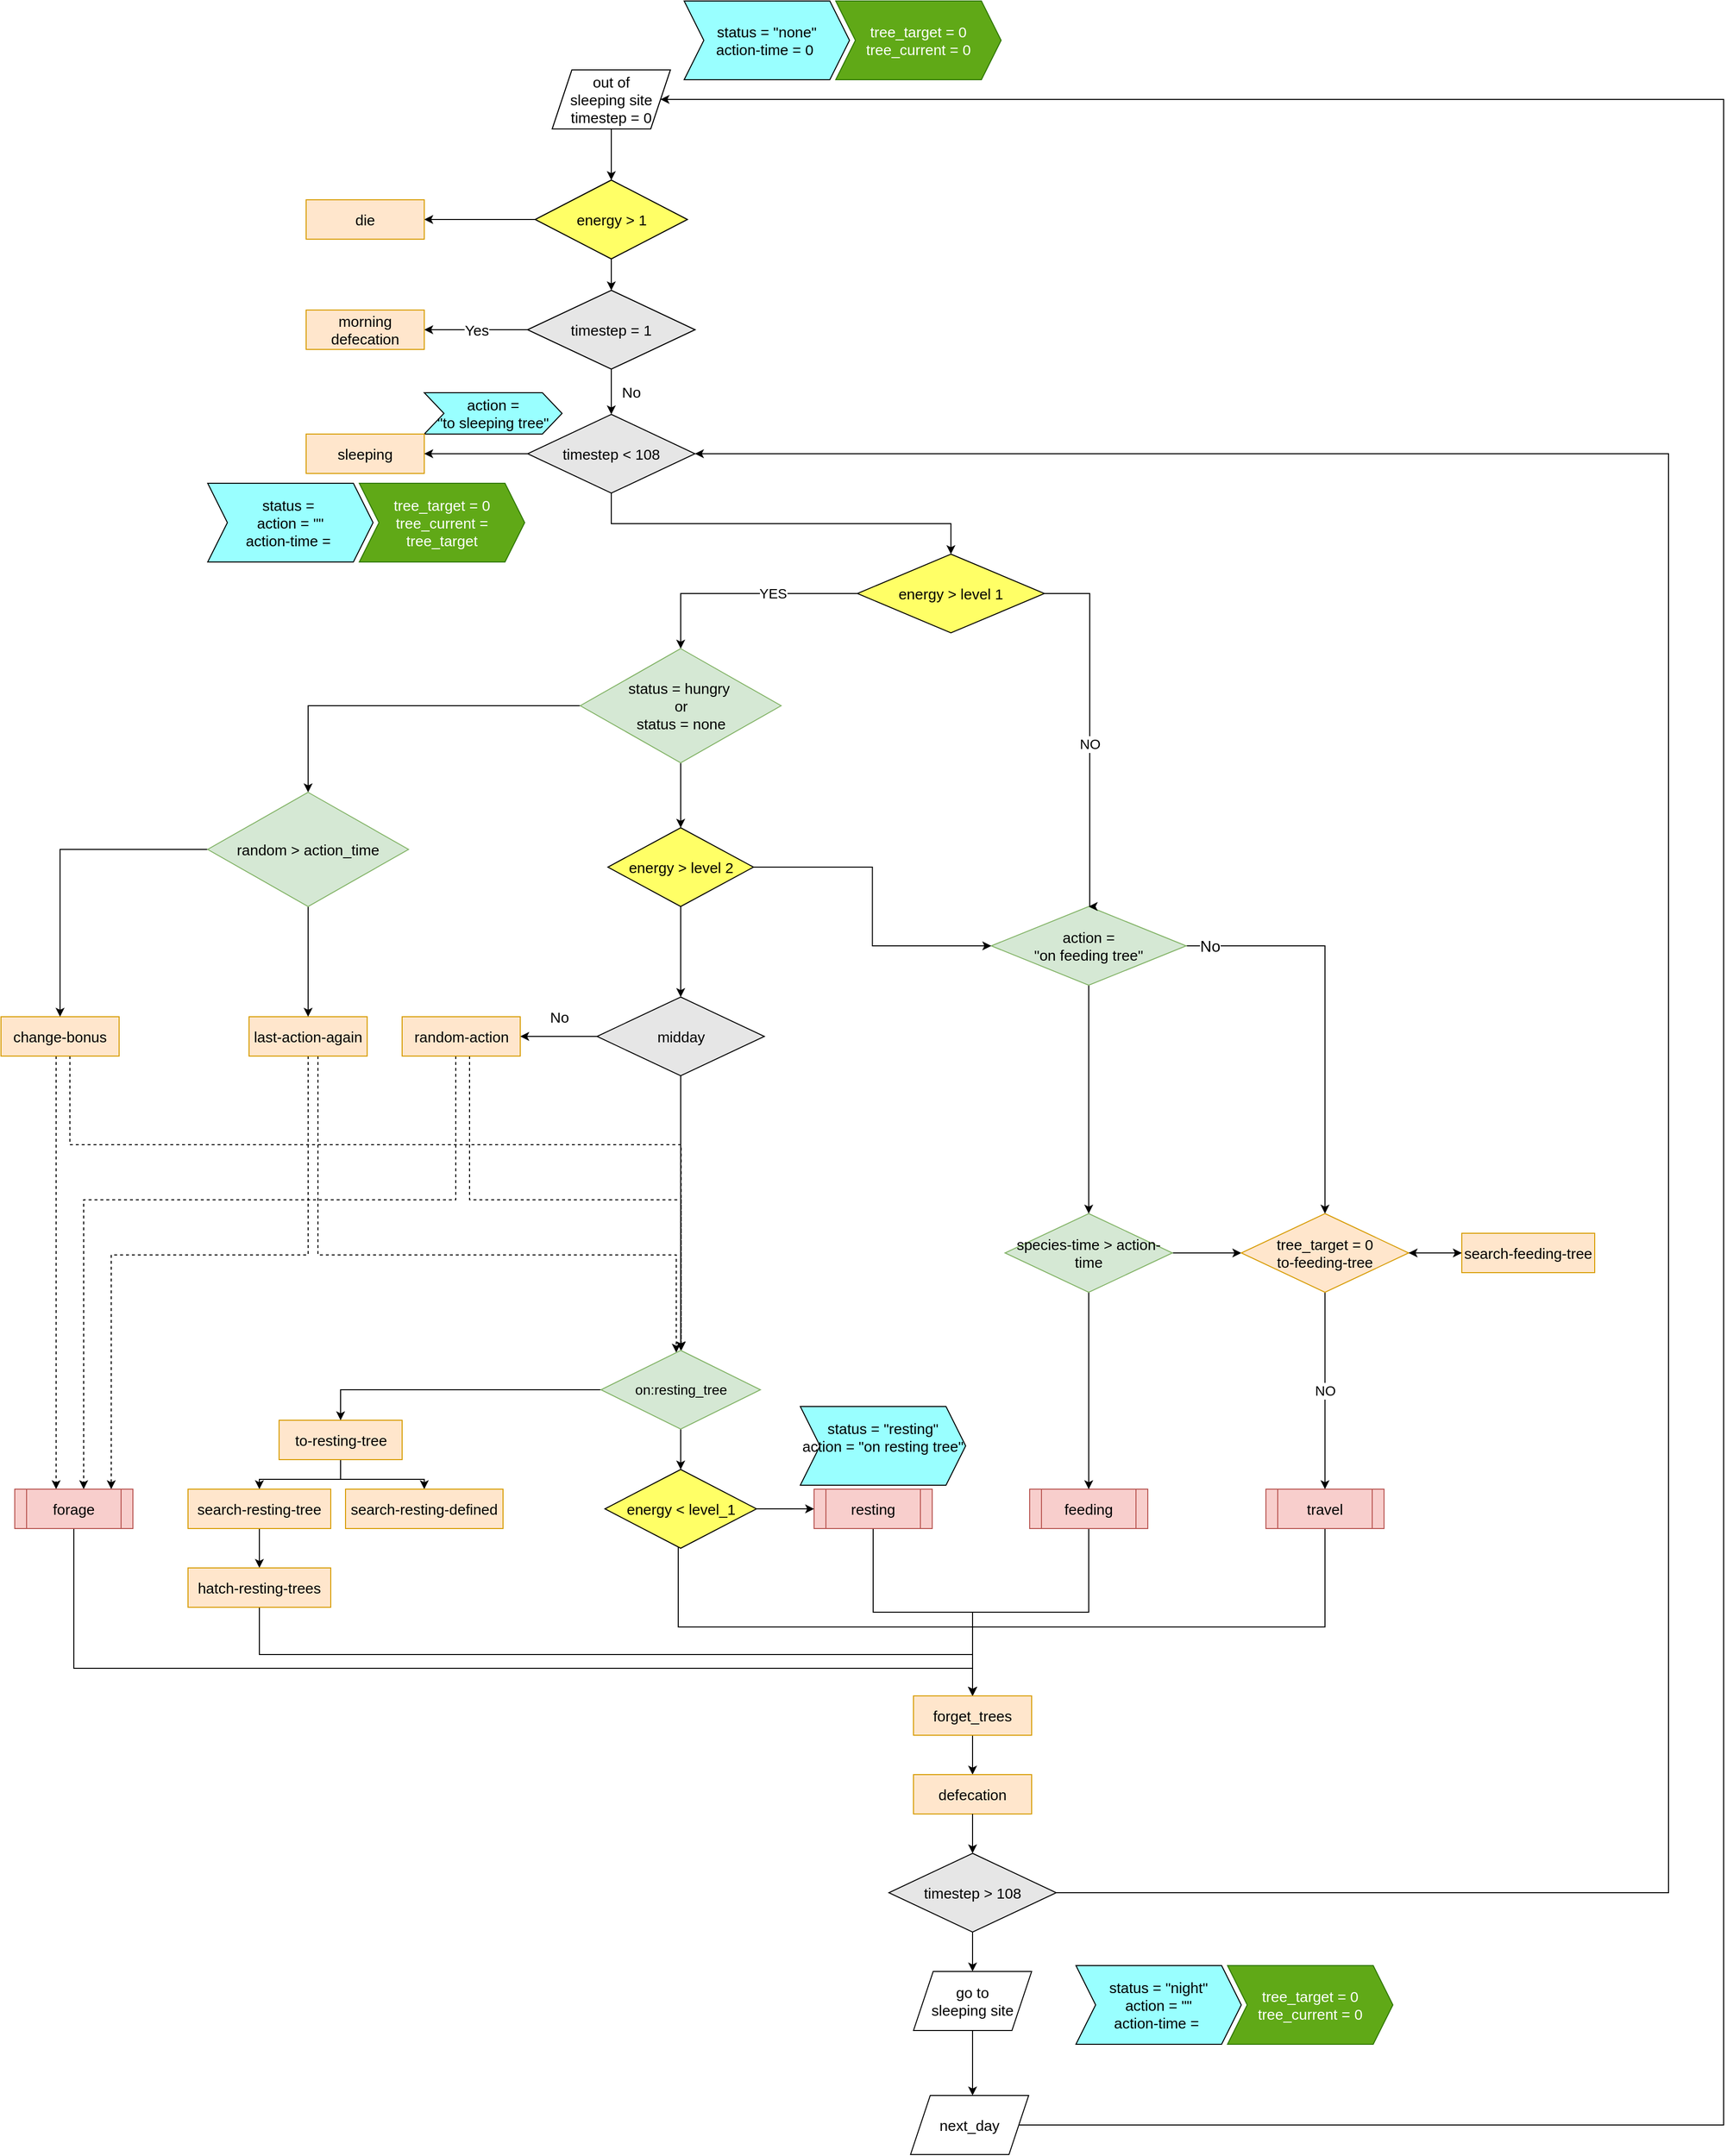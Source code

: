 <mxfile version="17.1.2" type="device"><diagram id="C5RBs43oDa-KdzZeNtuy" name="Page-1"><mxGraphModel dx="2125" dy="1940" grid="1" gridSize="14" guides="1" tooltips="1" connect="1" arrows="1" fold="1" page="1" pageScale="1" pageWidth="827" pageHeight="1169" math="0" shadow="0"><root><mxCell id="WIyWlLk6GJQsqaUBKTNV-0"/><mxCell id="wVlic68z1Q0BE2LsOD2X-15" value="status/action" style="" parent="WIyWlLk6GJQsqaUBKTNV-0"/><mxCell id="wVlic68z1Q0BE2LsOD2X-24" value="&lt;font style=&quot;font-size: 15px&quot;&gt;status = &quot;night&quot;&lt;br&gt;action = &quot;&quot;&lt;br&gt;action-time =&amp;nbsp;&lt;br&gt;&lt;/font&gt;" style="shape=step;perimeter=stepPerimeter;whiteSpace=wrap;html=1;fixedSize=1;fillColor=#99FFFF;" parent="wVlic68z1Q0BE2LsOD2X-15" vertex="1"><mxGeometry x="812" y="1674" width="168" height="80" as="geometry"/></mxCell><mxCell id="wVlic68z1Q0BE2LsOD2X-57" value="&lt;span style=&quot;font-family: &amp;#34;helvetica&amp;#34; ; font-size: 15px&quot;&gt;action = &lt;br&gt;&quot;to sleeping tree&quot;&lt;/span&gt;" style="shape=step;perimeter=stepPerimeter;whiteSpace=wrap;html=1;fixedSize=1;fillColor=#99FFFF;" parent="wVlic68z1Q0BE2LsOD2X-15" vertex="1"><mxGeometry x="150" y="76" width="140" height="42" as="geometry"/></mxCell><mxCell id="wVlic68z1Q0BE2LsOD2X-58" value="" style="group" parent="wVlic68z1Q0BE2LsOD2X-15" vertex="1" connectable="0"><mxGeometry x="-70" y="168" width="322" height="80" as="geometry"/></mxCell><mxCell id="wVlic68z1Q0BE2LsOD2X-59" value="&lt;font style=&quot;font-size: 15px&quot;&gt;status =&amp;nbsp;&lt;br&gt;action = &quot;&quot;&lt;br&gt;action-time =&amp;nbsp;&lt;br&gt;&lt;/font&gt;" style="shape=step;perimeter=stepPerimeter;whiteSpace=wrap;html=1;fixedSize=1;fillColor=#99FFFF;" parent="wVlic68z1Q0BE2LsOD2X-58" vertex="1"><mxGeometry width="168" height="80" as="geometry"/></mxCell><mxCell id="wVlic68z1Q0BE2LsOD2X-60" value="&lt;font style=&quot;font-size: 15px&quot;&gt;tree_target = 0&lt;br&gt;tree_current = tree_target&lt;/font&gt;" style="shape=step;perimeter=stepPerimeter;whiteSpace=wrap;html=1;fixedSize=1;fillColor=#60a917;fontColor=#ffffff;strokeColor=#2D7600;" parent="wVlic68z1Q0BE2LsOD2X-58" vertex="1"><mxGeometry x="154" width="168" height="80" as="geometry"/></mxCell><mxCell id="wVlic68z1Q0BE2LsOD2X-70" value="&lt;font style=&quot;font-size: 15px&quot;&gt;tree_target = 0&lt;br&gt;tree_current = 0&lt;/font&gt;" style="shape=step;perimeter=stepPerimeter;whiteSpace=wrap;html=1;fixedSize=1;fillColor=#60a917;fontColor=#ffffff;strokeColor=#2D7600;" parent="wVlic68z1Q0BE2LsOD2X-15" vertex="1"><mxGeometry x="568" y="-322" width="168" height="80" as="geometry"/></mxCell><mxCell id="wVlic68z1Q0BE2LsOD2X-71" value="&lt;font style=&quot;font-size: 15px&quot;&gt;status = &quot;none&quot;&lt;br&gt;action-time = 0&amp;nbsp;&lt;br&gt;&lt;/font&gt;" style="shape=step;perimeter=stepPerimeter;whiteSpace=wrap;html=1;fixedSize=1;fillColor=#99FFFF;" parent="wVlic68z1Q0BE2LsOD2X-15" vertex="1"><mxGeometry x="414" y="-322" width="168" height="80" as="geometry"/></mxCell><mxCell id="wVlic68z1Q0BE2LsOD2X-73" value="&lt;font style=&quot;font-size: 15px&quot;&gt;status = &quot;resting&quot;&lt;br&gt;action = &quot;on resting tree&quot;&lt;br&gt;&lt;br&gt;&lt;/font&gt;" style="shape=step;perimeter=stepPerimeter;whiteSpace=wrap;html=1;fixedSize=1;fillColor=#99FFFF;" parent="wVlic68z1Q0BE2LsOD2X-15" vertex="1"><mxGeometry x="532" y="1106" width="168" height="80" as="geometry"/></mxCell><mxCell id="CpFCFAgowOTKiAFop0ec-0" value="&lt;font style=&quot;font-size: 15px&quot;&gt;tree_target = 0&lt;br&gt;tree_current = 0&lt;/font&gt;" style="shape=step;perimeter=stepPerimeter;whiteSpace=wrap;html=1;fixedSize=1;fillColor=#60a917;fontColor=#ffffff;strokeColor=#2D7600;" parent="wVlic68z1Q0BE2LsOD2X-15" vertex="1"><mxGeometry x="966" y="1674" width="168" height="80" as="geometry"/></mxCell><mxCell id="CpFCFAgowOTKiAFop0ec-6" style="edgeStyle=orthogonalEdgeStyle;rounded=0;orthogonalLoop=1;jettySize=auto;html=1;entryX=1;entryY=0.5;entryDx=0;entryDy=0;" parent="wVlic68z1Q0BE2LsOD2X-15" source="CpFCFAgowOTKiAFop0ec-4" target="wVlic68z1Q0BE2LsOD2X-7" edge="1"><mxGeometry relative="1" as="geometry"><Array as="points"><mxPoint x="1470" y="1836"/><mxPoint x="1470" y="-222"/></Array></mxGeometry></mxCell><mxCell id="CpFCFAgowOTKiAFop0ec-4" value="next_day" style="shape=parallelogram;perimeter=parallelogramPerimeter;whiteSpace=wrap;html=1;fixedSize=1;fontSize=15;" parent="wVlic68z1Q0BE2LsOD2X-15" vertex="1"><mxGeometry x="644" y="1806.0" width="120" height="60" as="geometry"/></mxCell><mxCell id="WIyWlLk6GJQsqaUBKTNV-1" parent="WIyWlLk6GJQsqaUBKTNV-0"/><mxCell id="tO6dvy4YbK8xAkgGYSud-0" value="out of &lt;br style=&quot;font-size: 15px;&quot;&gt;sleeping site&lt;br style=&quot;font-size: 15px;&quot;&gt;timestep = 0" style="shape=parallelogram;perimeter=parallelogramPerimeter;whiteSpace=wrap;html=1;fixedSize=1;fontSize=15;" parent="WIyWlLk6GJQsqaUBKTNV-1" vertex="1"><mxGeometry x="280" y="-252" width="120" height="60" as="geometry"/></mxCell><mxCell id="tO6dvy4YbK8xAkgGYSud-18" value="timestep = 1" style="rhombus;whiteSpace=wrap;html=1;fontSize=15;" parent="WIyWlLk6GJQsqaUBKTNV-1" vertex="1"><mxGeometry x="255" y="-28" width="170" height="80" as="geometry"/></mxCell><mxCell id="tO6dvy4YbK8xAkgGYSud-19" value="" style="endArrow=classic;html=1;rounded=0;exitX=0.5;exitY=1;exitDx=0;exitDy=0;fontSize=15;entryX=0.5;entryY=0;entryDx=0;entryDy=0;" parent="WIyWlLk6GJQsqaUBKTNV-1" source="tO6dvy4YbK8xAkgGYSud-0" target="wVlic68z1Q0BE2LsOD2X-1" edge="1"><mxGeometry width="50" height="50" relative="1" as="geometry"><mxPoint x="560" y="60" as="sourcePoint"/><mxPoint x="340" y="-140.0" as="targetPoint"/></mxGeometry></mxCell><mxCell id="tO6dvy4YbK8xAkgGYSud-20" value="Yes" style="endArrow=classic;html=1;rounded=0;entryX=1;entryY=0.5;entryDx=0;entryDy=0;exitX=0;exitY=0.5;exitDx=0;exitDy=0;fontSize=15;" parent="WIyWlLk6GJQsqaUBKTNV-1" source="tO6dvy4YbK8xAkgGYSud-18" target="tO6dvy4YbK8xAkgGYSud-36" edge="1"><mxGeometry width="50" height="50" relative="1" as="geometry"><mxPoint x="560" y="70" as="sourcePoint"/><mxPoint x="520" y="30" as="targetPoint"/></mxGeometry></mxCell><mxCell id="tO6dvy4YbK8xAkgGYSud-21" value="No" style="endArrow=classic;html=1;rounded=0;exitX=0.5;exitY=1;exitDx=0;exitDy=0;fontSize=15;entryX=0.5;entryY=0;entryDx=0;entryDy=0;" parent="WIyWlLk6GJQsqaUBKTNV-1" source="tO6dvy4YbK8xAkgGYSud-18" target="tO6dvy4YbK8xAkgGYSud-128" edge="1"><mxGeometry y="20" width="50" height="50" relative="1" as="geometry"><mxPoint x="620" y="310" as="sourcePoint"/><mxPoint x="680" y="120" as="targetPoint"/><mxPoint as="offset"/></mxGeometry></mxCell><mxCell id="tO6dvy4YbK8xAkgGYSud-46" value="No" style="edgeStyle=orthogonalEdgeStyle;rounded=0;orthogonalLoop=1;jettySize=auto;html=1;fontSize=15;" parent="WIyWlLk6GJQsqaUBKTNV-1" source="tO6dvy4YbK8xAkgGYSud-26" target="tO6dvy4YbK8xAkgGYSud-44" edge="1"><mxGeometry y="-20" relative="1" as="geometry"><mxPoint as="offset"/></mxGeometry></mxCell><mxCell id="clpAMMofKc6DDjY9YXW7-21" style="edgeStyle=orthogonalEdgeStyle;rounded=0;orthogonalLoop=1;jettySize=auto;html=1;entryX=0.5;entryY=0;entryDx=0;entryDy=0;fontSize=14;" parent="WIyWlLk6GJQsqaUBKTNV-1" source="tO6dvy4YbK8xAkgGYSud-26" target="clpAMMofKc6DDjY9YXW7-18" edge="1"><mxGeometry relative="1" as="geometry"/></mxCell><mxCell id="tO6dvy4YbK8xAkgGYSud-26" value="midday" style="rhombus;whiteSpace=wrap;html=1;fontSize=15;fillColor=#E6E6E6;" parent="WIyWlLk6GJQsqaUBKTNV-1" vertex="1"><mxGeometry x="325.5" y="690" width="170" height="80" as="geometry"/></mxCell><mxCell id="clpAMMofKc6DDjY9YXW7-29" style="edgeStyle=orthogonalEdgeStyle;rounded=0;orthogonalLoop=1;jettySize=auto;html=1;entryX=0.5;entryY=0;entryDx=0;entryDy=0;fontSize=14;" parent="WIyWlLk6GJQsqaUBKTNV-1" source="tO6dvy4YbK8xAkgGYSud-32" target="1HsaX-8YmuePsKmRnp08-8" edge="1"><mxGeometry relative="1" as="geometry"/></mxCell><mxCell id="tO6dvy4YbK8xAkgGYSud-32" value="resting" style="shape=process;whiteSpace=wrap;html=1;backgroundOutline=1;fillColor=#f8cecc;strokeColor=#b85450;fontSize=15;" parent="WIyWlLk6GJQsqaUBKTNV-1" vertex="1"><mxGeometry x="546" y="1190" width="120" height="40" as="geometry"/></mxCell><mxCell id="clpAMMofKc6DDjY9YXW7-17" style="edgeStyle=orthogonalEdgeStyle;rounded=0;orthogonalLoop=1;jettySize=auto;html=1;fontSize=14;" parent="WIyWlLk6GJQsqaUBKTNV-1" source="tO6dvy4YbK8xAkgGYSud-39" target="1HsaX-8YmuePsKmRnp08-8" edge="1"><mxGeometry relative="1" as="geometry"/></mxCell><mxCell id="tO6dvy4YbK8xAkgGYSud-39" value="feeding" style="shape=process;whiteSpace=wrap;html=1;backgroundOutline=1;fillColor=#f8cecc;strokeColor=#b85450;fontSize=15;" parent="WIyWlLk6GJQsqaUBKTNV-1" vertex="1"><mxGeometry x="765" y="1190" width="120" height="40" as="geometry"/></mxCell><mxCell id="clpAMMofKc6DDjY9YXW7-33" style="edgeStyle=orthogonalEdgeStyle;rounded=0;orthogonalLoop=1;jettySize=auto;html=1;entryX=0.5;entryY=0;entryDx=0;entryDy=0;fontSize=14;" parent="WIyWlLk6GJQsqaUBKTNV-1" source="tO6dvy4YbK8xAkgGYSud-40" target="1HsaX-8YmuePsKmRnp08-8" edge="1"><mxGeometry relative="1" as="geometry"><Array as="points"><mxPoint x="1065" y="1330"/><mxPoint x="707" y="1330"/></Array></mxGeometry></mxCell><mxCell id="tO6dvy4YbK8xAkgGYSud-40" value="travel" style="shape=process;whiteSpace=wrap;html=1;backgroundOutline=1;fillColor=#f8cecc;strokeColor=#b85450;fontSize=15;" parent="WIyWlLk6GJQsqaUBKTNV-1" vertex="1"><mxGeometry x="1005" y="1190" width="120" height="40" as="geometry"/></mxCell><mxCell id="clpAMMofKc6DDjY9YXW7-41" style="edgeStyle=orthogonalEdgeStyle;rounded=0;orthogonalLoop=1;jettySize=auto;html=1;fontSize=14;dashed=1;" parent="WIyWlLk6GJQsqaUBKTNV-1" source="tO6dvy4YbK8xAkgGYSud-44" target="clpAMMofKc6DDjY9YXW7-18" edge="1"><mxGeometry relative="1" as="geometry"><Array as="points"><mxPoint x="196" y="896"/><mxPoint x="411" y="896"/></Array></mxGeometry></mxCell><mxCell id="clpAMMofKc6DDjY9YXW7-54" style="edgeStyle=orthogonalEdgeStyle;rounded=0;orthogonalLoop=1;jettySize=auto;html=1;dashed=1;fontSize=14;" parent="WIyWlLk6GJQsqaUBKTNV-1" source="tO6dvy4YbK8xAkgGYSud-44" target="1HsaX-8YmuePsKmRnp08-7" edge="1"><mxGeometry relative="1" as="geometry"><mxPoint x="-182" y="1036" as="targetPoint"/><Array as="points"><mxPoint x="182" y="896"/><mxPoint x="-196" y="896"/></Array></mxGeometry></mxCell><mxCell id="tO6dvy4YbK8xAkgGYSud-44" value="random-action" style="rounded=0;whiteSpace=wrap;html=1;fillColor=#ffe6cc;strokeColor=#d79b00;fontSize=15;" parent="WIyWlLk6GJQsqaUBKTNV-1" vertex="1"><mxGeometry x="127.5" y="710" width="120" height="40" as="geometry"/></mxCell><mxCell id="clpAMMofKc6DDjY9YXW7-13" style="edgeStyle=orthogonalEdgeStyle;rounded=0;orthogonalLoop=1;jettySize=auto;html=1;fontSize=14;" parent="WIyWlLk6GJQsqaUBKTNV-1" source="tO6dvy4YbK8xAkgGYSud-49" target="tO6dvy4YbK8xAkgGYSud-39" edge="1"><mxGeometry relative="1" as="geometry"/></mxCell><mxCell id="clpAMMofKc6DDjY9YXW7-15" style="edgeStyle=orthogonalEdgeStyle;rounded=0;orthogonalLoop=1;jettySize=auto;html=1;fontSize=14;entryX=0;entryY=0.5;entryDx=0;entryDy=0;" parent="WIyWlLk6GJQsqaUBKTNV-1" source="tO6dvy4YbK8xAkgGYSud-49" target="tO6dvy4YbK8xAkgGYSud-52" edge="1"><mxGeometry relative="1" as="geometry"/></mxCell><mxCell id="tO6dvy4YbK8xAkgGYSud-49" value="species-time &amp;gt; action-time" style="rhombus;whiteSpace=wrap;html=1;fontSize=15;fillColor=#d5e8d4;strokeColor=#82b366;" parent="WIyWlLk6GJQsqaUBKTNV-1" vertex="1"><mxGeometry x="740" y="910" width="170" height="80" as="geometry"/></mxCell><mxCell id="tO6dvy4YbK8xAkgGYSud-138" value="" style="edgeStyle=orthogonalEdgeStyle;rounded=0;orthogonalLoop=1;jettySize=auto;html=1;fontSize=16;" parent="WIyWlLk6GJQsqaUBKTNV-1" source="tO6dvy4YbK8xAkgGYSud-52" target="tO6dvy4YbK8xAkgGYSud-135" edge="1"><mxGeometry relative="1" as="geometry"/></mxCell><mxCell id="clpAMMofKc6DDjY9YXW7-14" style="edgeStyle=orthogonalEdgeStyle;rounded=0;orthogonalLoop=1;jettySize=auto;html=1;entryX=0.5;entryY=0;entryDx=0;entryDy=0;fontSize=14;exitX=0.5;exitY=1;exitDx=0;exitDy=0;" parent="WIyWlLk6GJQsqaUBKTNV-1" source="tO6dvy4YbK8xAkgGYSud-121" target="tO6dvy4YbK8xAkgGYSud-49" edge="1"><mxGeometry relative="1" as="geometry"/></mxCell><mxCell id="clpAMMofKc6DDjY9YXW7-32" value="NO" style="edgeStyle=orthogonalEdgeStyle;rounded=0;orthogonalLoop=1;jettySize=auto;html=1;entryX=0.5;entryY=0;entryDx=0;entryDy=0;fontSize=14;" parent="WIyWlLk6GJQsqaUBKTNV-1" source="tO6dvy4YbK8xAkgGYSud-52" target="tO6dvy4YbK8xAkgGYSud-40" edge="1"><mxGeometry relative="1" as="geometry"><Array as="points"><mxPoint x="1065" y="1092"/><mxPoint x="1065" y="1092"/></Array></mxGeometry></mxCell><mxCell id="tO6dvy4YbK8xAkgGYSud-52" value="tree_target = 0&lt;br&gt;to-feeding-tree" style="rhombus;whiteSpace=wrap;html=1;fontSize=15;fillColor=#ffe6cc;strokeColor=#d79b00;" parent="WIyWlLk6GJQsqaUBKTNV-1" vertex="1"><mxGeometry x="980" y="910" width="170" height="80" as="geometry"/></mxCell><mxCell id="tO6dvy4YbK8xAkgGYSud-98" value="" style="edgeStyle=orthogonalEdgeStyle;rounded=0;orthogonalLoop=1;jettySize=auto;html=1;fontSize=15;" parent="WIyWlLk6GJQsqaUBKTNV-1" source="clpAMMofKc6DDjY9YXW7-7" target="tO6dvy4YbK8xAkgGYSud-26" edge="1"><mxGeometry relative="1" as="geometry"><mxPoint x="160" y="520" as="sourcePoint"/></mxGeometry></mxCell><mxCell id="clpAMMofKc6DDjY9YXW7-48" style="edgeStyle=orthogonalEdgeStyle;rounded=0;orthogonalLoop=1;jettySize=auto;html=1;exitX=0.5;exitY=1;exitDx=0;exitDy=0;fontSize=14;dashed=1;" parent="WIyWlLk6GJQsqaUBKTNV-1" source="tO6dvy4YbK8xAkgGYSud-66" target="1HsaX-8YmuePsKmRnp08-7" edge="1"><mxGeometry relative="1" as="geometry"><Array as="points"><mxPoint x="32" y="952"/><mxPoint x="-168" y="952"/></Array></mxGeometry></mxCell><mxCell id="clpAMMofKc6DDjY9YXW7-49" style="edgeStyle=orthogonalEdgeStyle;rounded=0;orthogonalLoop=1;jettySize=auto;html=1;dashed=1;fontSize=14;" parent="WIyWlLk6GJQsqaUBKTNV-1" source="tO6dvy4YbK8xAkgGYSud-66" target="clpAMMofKc6DDjY9YXW7-18" edge="1"><mxGeometry relative="1" as="geometry"><Array as="points"><mxPoint x="42" y="952"/><mxPoint x="406" y="952"/></Array></mxGeometry></mxCell><mxCell id="tO6dvy4YbK8xAkgGYSud-66" value="last-action-again" style="rounded=0;whiteSpace=wrap;html=1;fillColor=#ffe6cc;strokeColor=#d79b00;fontSize=15;" parent="WIyWlLk6GJQsqaUBKTNV-1" vertex="1"><mxGeometry x="-28" y="710" width="120" height="40" as="geometry"/></mxCell><mxCell id="clpAMMofKc6DDjY9YXW7-52" style="edgeStyle=orthogonalEdgeStyle;rounded=0;orthogonalLoop=1;jettySize=auto;html=1;dashed=1;fontSize=14;" parent="WIyWlLk6GJQsqaUBKTNV-1" source="tO6dvy4YbK8xAkgGYSud-68" target="1HsaX-8YmuePsKmRnp08-7" edge="1"><mxGeometry relative="1" as="geometry"><Array as="points"><mxPoint x="-224" y="798"/><mxPoint x="-224" y="798"/></Array></mxGeometry></mxCell><mxCell id="clpAMMofKc6DDjY9YXW7-53" style="edgeStyle=orthogonalEdgeStyle;rounded=0;orthogonalLoop=1;jettySize=auto;html=1;dashed=1;fontSize=14;" parent="WIyWlLk6GJQsqaUBKTNV-1" source="tO6dvy4YbK8xAkgGYSud-68" target="clpAMMofKc6DDjY9YXW7-18" edge="1"><mxGeometry relative="1" as="geometry"><Array as="points"><mxPoint x="-210" y="840"/><mxPoint x="411" y="840"/></Array></mxGeometry></mxCell><mxCell id="tO6dvy4YbK8xAkgGYSud-68" value="change-bonus" style="rounded=0;whiteSpace=wrap;html=1;fillColor=#ffe6cc;strokeColor=#d79b00;fontSize=15;" parent="WIyWlLk6GJQsqaUBKTNV-1" vertex="1"><mxGeometry x="-280" y="710" width="120" height="40" as="geometry"/></mxCell><mxCell id="wVlic68z1Q0BE2LsOD2X-6" style="edgeStyle=orthogonalEdgeStyle;rounded=0;orthogonalLoop=1;jettySize=auto;html=1;exitX=1;exitY=0.5;exitDx=0;exitDy=0;entryX=1;entryY=0.5;entryDx=0;entryDy=0;" parent="WIyWlLk6GJQsqaUBKTNV-1" source="tO6dvy4YbK8xAkgGYSud-93" target="tO6dvy4YbK8xAkgGYSud-128" edge="1"><mxGeometry relative="1" as="geometry"><Array as="points"><mxPoint x="1414" y="1600"/><mxPoint x="1414" y="138"/></Array></mxGeometry></mxCell><mxCell id="wVlic68z1Q0BE2LsOD2X-61" value="" style="edgeStyle=none;shape=connector;rounded=0;orthogonalLoop=1;jettySize=auto;html=1;labelBackgroundColor=default;fontFamily=Helvetica;fontSize=11;fontColor=default;endArrow=classic;strokeColor=default;" parent="WIyWlLk6GJQsqaUBKTNV-1" source="tO6dvy4YbK8xAkgGYSud-93" target="tO6dvy4YbK8xAkgGYSud-94" edge="1"><mxGeometry relative="1" as="geometry"/></mxCell><mxCell id="tO6dvy4YbK8xAkgGYSud-93" value="&lt;span style=&quot;font-size: 15px&quot;&gt;timestep &amp;gt; 108&lt;/span&gt;" style="rhombus;whiteSpace=wrap;html=1;fontSize=15;fillColor=#E6E6E6;" parent="WIyWlLk6GJQsqaUBKTNV-1" vertex="1"><mxGeometry x="622" y="1560" width="170" height="80" as="geometry"/></mxCell><mxCell id="CpFCFAgowOTKiAFop0ec-3" value="" style="edgeStyle=orthogonalEdgeStyle;rounded=0;orthogonalLoop=1;jettySize=auto;html=1;" parent="WIyWlLk6GJQsqaUBKTNV-1" source="tO6dvy4YbK8xAkgGYSud-94" edge="1"><mxGeometry relative="1" as="geometry"><mxPoint x="707" y="1806" as="targetPoint"/></mxGeometry></mxCell><mxCell id="tO6dvy4YbK8xAkgGYSud-94" value="go to&lt;br style=&quot;font-size: 15px;&quot;&gt;sleeping site" style="shape=parallelogram;perimeter=parallelogramPerimeter;whiteSpace=wrap;html=1;fixedSize=1;fontSize=15;" parent="WIyWlLk6GJQsqaUBKTNV-1" vertex="1"><mxGeometry x="647" y="1680" width="120" height="60" as="geometry"/></mxCell><mxCell id="tO6dvy4YbK8xAkgGYSud-127" value="No" style="edgeStyle=orthogonalEdgeStyle;rounded=0;orthogonalLoop=1;jettySize=auto;html=1;fontSize=16;" parent="WIyWlLk6GJQsqaUBKTNV-1" source="tO6dvy4YbK8xAkgGYSud-121" target="tO6dvy4YbK8xAkgGYSud-52" edge="1"><mxGeometry x="-0.883" relative="1" as="geometry"><mxPoint as="offset"/></mxGeometry></mxCell><mxCell id="tO6dvy4YbK8xAkgGYSud-121" value="action = &lt;br style=&quot;font-size: 15px;&quot;&gt;&quot;on feeding tree&quot;" style="rhombus;whiteSpace=wrap;html=1;fontSize=15;fillColor=#d5e8d4;strokeColor=#82b366;" parent="WIyWlLk6GJQsqaUBKTNV-1" vertex="1"><mxGeometry x="726" y="598" width="198" height="80" as="geometry"/></mxCell><mxCell id="wVlic68z1Q0BE2LsOD2X-5" style="edgeStyle=orthogonalEdgeStyle;rounded=0;orthogonalLoop=1;jettySize=auto;html=1;exitX=0.5;exitY=1;exitDx=0;exitDy=0;" parent="WIyWlLk6GJQsqaUBKTNV-1" source="tO6dvy4YbK8xAkgGYSud-128" target="clpAMMofKc6DDjY9YXW7-2" edge="1"><mxGeometry relative="1" as="geometry"/></mxCell><mxCell id="clpAMMofKc6DDjY9YXW7-37" style="edgeStyle=orthogonalEdgeStyle;rounded=0;orthogonalLoop=1;jettySize=auto;html=1;entryX=1;entryY=0.5;entryDx=0;entryDy=0;fontSize=14;" parent="WIyWlLk6GJQsqaUBKTNV-1" source="tO6dvy4YbK8xAkgGYSud-135" target="tO6dvy4YbK8xAkgGYSud-52" edge="1"><mxGeometry relative="1" as="geometry"/></mxCell><mxCell id="tO6dvy4YbK8xAkgGYSud-135" value="search-feeding-tree" style="rounded=0;whiteSpace=wrap;html=1;fillColor=#ffe6cc;strokeColor=#d79b00;fontSize=15;" parent="WIyWlLk6GJQsqaUBKTNV-1" vertex="1"><mxGeometry x="1204" y="930" width="135" height="40" as="geometry"/></mxCell><mxCell id="tO6dvy4YbK8xAkgGYSud-143" style="edgeStyle=orthogonalEdgeStyle;rounded=0;orthogonalLoop=1;jettySize=auto;html=1;fontSize=16;" parent="WIyWlLk6GJQsqaUBKTNV-1" source="tO6dvy4YbK8xAkgGYSud-139" target="tO6dvy4YbK8xAkgGYSud-141" edge="1"><mxGeometry relative="1" as="geometry"/></mxCell><mxCell id="tO6dvy4YbK8xAkgGYSud-144" style="edgeStyle=orthogonalEdgeStyle;rounded=0;orthogonalLoop=1;jettySize=auto;html=1;fontSize=16;" parent="WIyWlLk6GJQsqaUBKTNV-1" source="tO6dvy4YbK8xAkgGYSud-139" target="tO6dvy4YbK8xAkgGYSud-142" edge="1"><mxGeometry relative="1" as="geometry"><Array as="points"><mxPoint x="65" y="1180"/><mxPoint x="150" y="1180"/></Array></mxGeometry></mxCell><mxCell id="tO6dvy4YbK8xAkgGYSud-139" value="to-resting-tree" style="rounded=0;whiteSpace=wrap;html=1;fillColor=#ffe6cc;strokeColor=#d79b00;fontSize=15;" parent="WIyWlLk6GJQsqaUBKTNV-1" vertex="1"><mxGeometry x="2.5" y="1120" width="125" height="40" as="geometry"/></mxCell><mxCell id="1HsaX-8YmuePsKmRnp08-10" value="" style="edgeStyle=orthogonalEdgeStyle;rounded=0;orthogonalLoop=1;jettySize=auto;html=1;" parent="WIyWlLk6GJQsqaUBKTNV-1" source="tO6dvy4YbK8xAkgGYSud-141" target="tO6dvy4YbK8xAkgGYSud-145" edge="1"><mxGeometry relative="1" as="geometry"/></mxCell><mxCell id="tO6dvy4YbK8xAkgGYSud-141" value="search-resting-tree" style="rounded=0;whiteSpace=wrap;html=1;fillColor=#ffe6cc;strokeColor=#d79b00;fontSize=15;" parent="WIyWlLk6GJQsqaUBKTNV-1" vertex="1"><mxGeometry x="-90" y="1190" width="145" height="40" as="geometry"/></mxCell><mxCell id="tO6dvy4YbK8xAkgGYSud-142" value="search-resting-defined" style="rounded=0;whiteSpace=wrap;html=1;fillColor=#ffe6cc;strokeColor=#d79b00;fontSize=15;" parent="WIyWlLk6GJQsqaUBKTNV-1" vertex="1"><mxGeometry x="70" y="1190" width="160" height="40" as="geometry"/></mxCell><mxCell id="clpAMMofKc6DDjY9YXW7-55" style="edgeStyle=orthogonalEdgeStyle;rounded=0;orthogonalLoop=1;jettySize=auto;html=1;fontSize=14;" parent="WIyWlLk6GJQsqaUBKTNV-1" source="tO6dvy4YbK8xAkgGYSud-145" target="1HsaX-8YmuePsKmRnp08-8" edge="1"><mxGeometry relative="1" as="geometry"><Array as="points"><mxPoint x="-17" y="1358"/><mxPoint x="707" y="1358"/></Array></mxGeometry></mxCell><mxCell id="tO6dvy4YbK8xAkgGYSud-145" value="hatch-resting-trees" style="rounded=0;whiteSpace=wrap;html=1;fillColor=#ffe6cc;strokeColor=#d79b00;fontSize=15;" parent="WIyWlLk6GJQsqaUBKTNV-1" vertex="1"><mxGeometry x="-90" y="1270" width="145" height="40" as="geometry"/></mxCell><mxCell id="tO6dvy4YbK8xAkgGYSud-152" value="" style="edgeStyle=orthogonalEdgeStyle;rounded=0;orthogonalLoop=1;jettySize=auto;html=1;fontSize=16;exitX=0.5;exitY=1;exitDx=0;exitDy=0;entryX=0.5;entryY=0;entryDx=0;entryDy=0;" parent="WIyWlLk6GJQsqaUBKTNV-1" target="tO6dvy4YbK8xAkgGYSud-18" edge="1"><mxGeometry relative="1" as="geometry"><mxPoint x="340" y="-60.0" as="sourcePoint"/></mxGeometry></mxCell><mxCell id="tO6dvy4YbK8xAkgGYSud-151" value="die" style="rounded=0;whiteSpace=wrap;html=1;fontSize=15;fillColor=#ffe6cc;strokeColor=#d79b00;" parent="WIyWlLk6GJQsqaUBKTNV-1" vertex="1"><mxGeometry x="30" y="-120" width="120" height="40" as="geometry"/></mxCell><mxCell id="wVlic68z1Q0BE2LsOD2X-12" style="edgeStyle=orthogonalEdgeStyle;rounded=0;orthogonalLoop=1;jettySize=auto;html=1;entryX=0.5;entryY=0;entryDx=0;entryDy=0;" parent="WIyWlLk6GJQsqaUBKTNV-1" source="1HsaX-8YmuePsKmRnp08-7" target="1HsaX-8YmuePsKmRnp08-8" edge="1"><mxGeometry relative="1" as="geometry"><Array as="points"><mxPoint x="-206" y="1372"/><mxPoint x="707" y="1372"/></Array></mxGeometry></mxCell><mxCell id="1HsaX-8YmuePsKmRnp08-7" value="forage" style="shape=process;whiteSpace=wrap;html=1;backgroundOutline=1;fillColor=#f8cecc;strokeColor=#b85450;fontSize=15;" parent="WIyWlLk6GJQsqaUBKTNV-1" vertex="1"><mxGeometry x="-266" y="1190" width="120" height="40" as="geometry"/></mxCell><mxCell id="1HsaX-8YmuePsKmRnp08-17" value="" style="edgeStyle=orthogonalEdgeStyle;rounded=0;orthogonalLoop=1;jettySize=auto;html=1;" parent="WIyWlLk6GJQsqaUBKTNV-1" source="1HsaX-8YmuePsKmRnp08-8" target="1HsaX-8YmuePsKmRnp08-9" edge="1"><mxGeometry relative="1" as="geometry"/></mxCell><mxCell id="1HsaX-8YmuePsKmRnp08-8" value="forget_trees" style="rounded=0;whiteSpace=wrap;html=1;fillColor=#ffe6cc;strokeColor=#d79b00;fontSize=15;" parent="WIyWlLk6GJQsqaUBKTNV-1" vertex="1"><mxGeometry x="647" y="1400" width="120" height="40" as="geometry"/></mxCell><mxCell id="1HsaX-8YmuePsKmRnp08-9" value="defecation" style="rounded=0;whiteSpace=wrap;html=1;fillColor=#ffe6cc;strokeColor=#d79b00;fontSize=15;" parent="WIyWlLk6GJQsqaUBKTNV-1" vertex="1"><mxGeometry x="647" y="1480" width="120" height="40" as="geometry"/></mxCell><mxCell id="1HsaX-8YmuePsKmRnp08-14" value="" style="endArrow=classic;html=1;rounded=0;entryX=0.5;entryY=0;entryDx=0;entryDy=0;exitX=0.5;exitY=1;exitDx=0;exitDy=0;" parent="WIyWlLk6GJQsqaUBKTNV-1" source="1HsaX-8YmuePsKmRnp08-9" target="tO6dvy4YbK8xAkgGYSud-93" edge="1"><mxGeometry width="50" height="50" relative="1" as="geometry"><mxPoint x="350" y="1400" as="sourcePoint"/><mxPoint x="400" y="1350" as="targetPoint"/></mxGeometry></mxCell><mxCell id="clpAMMofKc6DDjY9YXW7-3" style="edgeStyle=orthogonalEdgeStyle;rounded=0;orthogonalLoop=1;jettySize=auto;html=1;entryX=0.5;entryY=0;entryDx=0;entryDy=0;exitX=1;exitY=0.5;exitDx=0;exitDy=0;" parent="WIyWlLk6GJQsqaUBKTNV-1" source="clpAMMofKc6DDjY9YXW7-2" target="tO6dvy4YbK8xAkgGYSud-121" edge="1"><mxGeometry relative="1" as="geometry"><Array as="points"><mxPoint x="826" y="280"/><mxPoint x="826" y="598"/></Array></mxGeometry></mxCell><mxCell id="clpAMMofKc6DDjY9YXW7-4" value="NO" style="edgeLabel;html=1;align=center;verticalAlign=middle;resizable=0;points=[];fontSize=14;" parent="clpAMMofKc6DDjY9YXW7-3" vertex="1" connectable="0"><mxGeometry x="0.088" relative="1" as="geometry"><mxPoint as="offset"/></mxGeometry></mxCell><mxCell id="clpAMMofKc6DDjY9YXW7-5" value="YES" style="edgeStyle=orthogonalEdgeStyle;rounded=0;orthogonalLoop=1;jettySize=auto;html=1;fontSize=14;" parent="WIyWlLk6GJQsqaUBKTNV-1" source="clpAMMofKc6DDjY9YXW7-2" target="clpAMMofKc6DDjY9YXW7-6" edge="1"><mxGeometry x="-0.27" relative="1" as="geometry"><mxPoint x="406" y="364" as="targetPoint"/><mxPoint as="offset"/></mxGeometry></mxCell><mxCell id="clpAMMofKc6DDjY9YXW7-2" value="&lt;span style=&quot;font-family: &amp;#34;helvetica&amp;#34; ; font-size: 15px&quot;&gt;energy &amp;gt; level 1&lt;/span&gt;" style="rhombus;whiteSpace=wrap;html=1;fontSize=15;fillColor=#FFFF66;" parent="WIyWlLk6GJQsqaUBKTNV-1" vertex="1"><mxGeometry x="590" y="240" width="190" height="80" as="geometry"/></mxCell><mxCell id="clpAMMofKc6DDjY9YXW7-8" style="edgeStyle=orthogonalEdgeStyle;rounded=0;orthogonalLoop=1;jettySize=auto;html=1;fontSize=14;" parent="WIyWlLk6GJQsqaUBKTNV-1" source="clpAMMofKc6DDjY9YXW7-6" target="clpAMMofKc6DDjY9YXW7-7" edge="1"><mxGeometry relative="1" as="geometry"/></mxCell><mxCell id="clpAMMofKc6DDjY9YXW7-11" style="edgeStyle=orthogonalEdgeStyle;rounded=0;orthogonalLoop=1;jettySize=auto;html=1;fontSize=14;entryX=0.5;entryY=0;entryDx=0;entryDy=0;" parent="WIyWlLk6GJQsqaUBKTNV-1" source="clpAMMofKc6DDjY9YXW7-6" target="clpAMMofKc6DDjY9YXW7-45" edge="1"><mxGeometry relative="1" as="geometry"><mxPoint x="-7" y="483.0" as="targetPoint"/></mxGeometry></mxCell><mxCell id="clpAMMofKc6DDjY9YXW7-6" value="&lt;span style=&quot;font-size: 15px&quot;&gt;status = hungry&amp;nbsp;&lt;br&gt;or&lt;br&gt;status = none&lt;br&gt;&lt;/span&gt;" style="rhombus;whiteSpace=wrap;html=1;fontSize=15;fillColor=#d5e8d4;strokeColor=#82b366;" parent="WIyWlLk6GJQsqaUBKTNV-1" vertex="1"><mxGeometry x="308.5" y="336" width="204" height="116" as="geometry"/></mxCell><mxCell id="clpAMMofKc6DDjY9YXW7-12" style="edgeStyle=orthogonalEdgeStyle;rounded=0;orthogonalLoop=1;jettySize=auto;html=1;fontSize=14;" parent="WIyWlLk6GJQsqaUBKTNV-1" source="clpAMMofKc6DDjY9YXW7-7" target="tO6dvy4YbK8xAkgGYSud-121" edge="1"><mxGeometry relative="1" as="geometry"/></mxCell><mxCell id="clpAMMofKc6DDjY9YXW7-7" value="&lt;span style=&quot;font-size: 15px&quot;&gt;energy &amp;gt; level 2&lt;/span&gt;" style="rhombus;whiteSpace=wrap;html=1;fontSize=15;fillColor=#FFFF66;" parent="WIyWlLk6GJQsqaUBKTNV-1" vertex="1"><mxGeometry x="336.5" y="518" width="148" height="80" as="geometry"/></mxCell><mxCell id="clpAMMofKc6DDjY9YXW7-20" style="edgeStyle=orthogonalEdgeStyle;rounded=0;orthogonalLoop=1;jettySize=auto;html=1;entryX=0.5;entryY=0;entryDx=0;entryDy=0;fontSize=14;" parent="WIyWlLk6GJQsqaUBKTNV-1" source="clpAMMofKc6DDjY9YXW7-18" target="tO6dvy4YbK8xAkgGYSud-139" edge="1"><mxGeometry relative="1" as="geometry"/></mxCell><mxCell id="clpAMMofKc6DDjY9YXW7-25" style="edgeStyle=orthogonalEdgeStyle;rounded=0;orthogonalLoop=1;jettySize=auto;html=1;entryX=0.5;entryY=0;entryDx=0;entryDy=0;fontSize=14;" parent="WIyWlLk6GJQsqaUBKTNV-1" source="clpAMMofKc6DDjY9YXW7-18" target="clpAMMofKc6DDjY9YXW7-24" edge="1"><mxGeometry relative="1" as="geometry"/></mxCell><mxCell id="clpAMMofKc6DDjY9YXW7-18" value="on:resting_tree" style="rhombus;whiteSpace=wrap;html=1;fontSize=14;fillColor=#d5e8d4;strokeColor=#82b366;" parent="WIyWlLk6GJQsqaUBKTNV-1" vertex="1"><mxGeometry x="329.5" y="1049" width="162" height="80" as="geometry"/></mxCell><mxCell id="clpAMMofKc6DDjY9YXW7-27" style="edgeStyle=orthogonalEdgeStyle;rounded=0;orthogonalLoop=1;jettySize=auto;html=1;fontSize=14;" parent="WIyWlLk6GJQsqaUBKTNV-1" source="clpAMMofKc6DDjY9YXW7-24" target="tO6dvy4YbK8xAkgGYSud-32" edge="1"><mxGeometry relative="1" as="geometry"/></mxCell><mxCell id="clpAMMofKc6DDjY9YXW7-28" style="edgeStyle=orthogonalEdgeStyle;rounded=0;orthogonalLoop=1;jettySize=auto;html=1;fontSize=14;" parent="WIyWlLk6GJQsqaUBKTNV-1" source="clpAMMofKc6DDjY9YXW7-24" target="1HsaX-8YmuePsKmRnp08-8" edge="1"><mxGeometry relative="1" as="geometry"><Array as="points"><mxPoint x="408" y="1330"/><mxPoint x="707" y="1330"/></Array></mxGeometry></mxCell><mxCell id="clpAMMofKc6DDjY9YXW7-24" value="energy &amp;lt; level_1" style="rhombus;whiteSpace=wrap;html=1;fontSize=15;fillColor=#FFFF66;" parent="WIyWlLk6GJQsqaUBKTNV-1" vertex="1"><mxGeometry x="333.5" y="1170" width="154" height="80" as="geometry"/></mxCell><mxCell id="clpAMMofKc6DDjY9YXW7-46" style="edgeStyle=orthogonalEdgeStyle;rounded=0;orthogonalLoop=1;jettySize=auto;html=1;entryX=0.5;entryY=0;entryDx=0;entryDy=0;fontSize=14;" parent="WIyWlLk6GJQsqaUBKTNV-1" source="clpAMMofKc6DDjY9YXW7-45" target="tO6dvy4YbK8xAkgGYSud-66" edge="1"><mxGeometry relative="1" as="geometry"/></mxCell><mxCell id="clpAMMofKc6DDjY9YXW7-47" style="edgeStyle=orthogonalEdgeStyle;rounded=0;orthogonalLoop=1;jettySize=auto;html=1;fontSize=14;" parent="WIyWlLk6GJQsqaUBKTNV-1" source="clpAMMofKc6DDjY9YXW7-45" target="tO6dvy4YbK8xAkgGYSud-68" edge="1"><mxGeometry relative="1" as="geometry"/></mxCell><mxCell id="clpAMMofKc6DDjY9YXW7-45" value="&lt;span style=&quot;font-size: 15px&quot;&gt;random &amp;gt; action_time&lt;br&gt;&lt;/span&gt;" style="rhombus;whiteSpace=wrap;html=1;fontSize=15;fillColor=#d5e8d4;strokeColor=#82b366;" parent="WIyWlLk6GJQsqaUBKTNV-1" vertex="1"><mxGeometry x="-70" y="482" width="204" height="116" as="geometry"/></mxCell><mxCell id="wVlic68z1Q0BE2LsOD2X-4" value="" style="edgeStyle=orthogonalEdgeStyle;rounded=0;orthogonalLoop=1;jettySize=auto;html=1;" parent="WIyWlLk6GJQsqaUBKTNV-1" source="wVlic68z1Q0BE2LsOD2X-1" target="tO6dvy4YbK8xAkgGYSud-151" edge="1"><mxGeometry relative="1" as="geometry"/></mxCell><mxCell id="wVlic68z1Q0BE2LsOD2X-1" value="&lt;font face=&quot;helvetica&quot;&gt;energy &amp;gt; 1&lt;/font&gt;" style="rhombus;whiteSpace=wrap;html=1;fontSize=15;fillColor=#FFFF66;" parent="WIyWlLk6GJQsqaUBKTNV-1" vertex="1"><mxGeometry x="262.75" y="-140.0" width="154.5" height="80" as="geometry"/></mxCell><mxCell id="wVlic68z1Q0BE2LsOD2X-11" value="" style="group" parent="WIyWlLk6GJQsqaUBKTNV-1" vertex="1" connectable="0"><mxGeometry x="30" y="-252" width="395" height="430" as="geometry"/></mxCell><mxCell id="tO6dvy4YbK8xAkgGYSud-36" value="morning defecation" style="rounded=0;whiteSpace=wrap;html=1;fontSize=15;fillColor=#ffe6cc;strokeColor=#d79b00;" parent="wVlic68z1Q0BE2LsOD2X-11" vertex="1"><mxGeometry y="244" width="120" height="40" as="geometry"/></mxCell><mxCell id="tO6dvy4YbK8xAkgGYSud-128" value="timestep &amp;lt; 108" style="rhombus;whiteSpace=wrap;html=1;fontSize=15;fillColor=#E6E6E6;" parent="wVlic68z1Q0BE2LsOD2X-11" vertex="1"><mxGeometry x="225" y="350" width="170" height="80" as="geometry"/></mxCell><mxCell id="tO6dvy4YbK8xAkgGYSud-148" value="sleeping" style="rounded=0;whiteSpace=wrap;html=1;fontSize=15;fillColor=#ffe6cc;strokeColor=#d79b00;" parent="wVlic68z1Q0BE2LsOD2X-11" vertex="1"><mxGeometry y="370" width="120" height="40" as="geometry"/></mxCell><mxCell id="wVlic68z1Q0BE2LsOD2X-7" value="out of &lt;br style=&quot;font-size: 15px;&quot;&gt;sleeping site&lt;br style=&quot;font-size: 15px;&quot;&gt;timestep = 0" style="shape=parallelogram;perimeter=parallelogramPerimeter;whiteSpace=wrap;html=1;fixedSize=1;fontSize=15;" parent="wVlic68z1Q0BE2LsOD2X-11" vertex="1"><mxGeometry x="250" width="120" height="60" as="geometry"/></mxCell><mxCell id="wVlic68z1Q0BE2LsOD2X-8" value="die" style="rounded=0;whiteSpace=wrap;html=1;fontSize=15;fillColor=#ffe6cc;strokeColor=#d79b00;" parent="wVlic68z1Q0BE2LsOD2X-11" vertex="1"><mxGeometry y="132" width="120" height="40" as="geometry"/></mxCell><mxCell id="wVlic68z1Q0BE2LsOD2X-9" value="&lt;font face=&quot;helvetica&quot;&gt;energy &amp;gt; 1&lt;/font&gt;" style="rhombus;whiteSpace=wrap;html=1;fontSize=15;fillColor=#FFFF66;" parent="wVlic68z1Q0BE2LsOD2X-11" vertex="1"><mxGeometry x="232.75" y="112.0" width="154.5" height="80" as="geometry"/></mxCell><mxCell id="wVlic68z1Q0BE2LsOD2X-10" value="timestep = 1" style="rhombus;whiteSpace=wrap;html=1;fontSize=15;fillColor=#E6E6E6;" parent="wVlic68z1Q0BE2LsOD2X-11" vertex="1"><mxGeometry x="225" y="224" width="170" height="80" as="geometry"/></mxCell><mxCell id="tO6dvy4YbK8xAkgGYSud-131" value="" style="edgeStyle=orthogonalEdgeStyle;rounded=0;orthogonalLoop=1;jettySize=auto;html=1;exitX=0;exitY=0.5;exitDx=0;exitDy=0;fontSize=16;entryX=1;entryY=0.5;entryDx=0;entryDy=0;" parent="wVlic68z1Q0BE2LsOD2X-11" source="tO6dvy4YbK8xAkgGYSud-128" target="tO6dvy4YbK8xAkgGYSud-148" edge="1"><mxGeometry relative="1" as="geometry"><mxPoint x="970" y="160" as="targetPoint"/></mxGeometry></mxCell></root></mxGraphModel></diagram></mxfile>